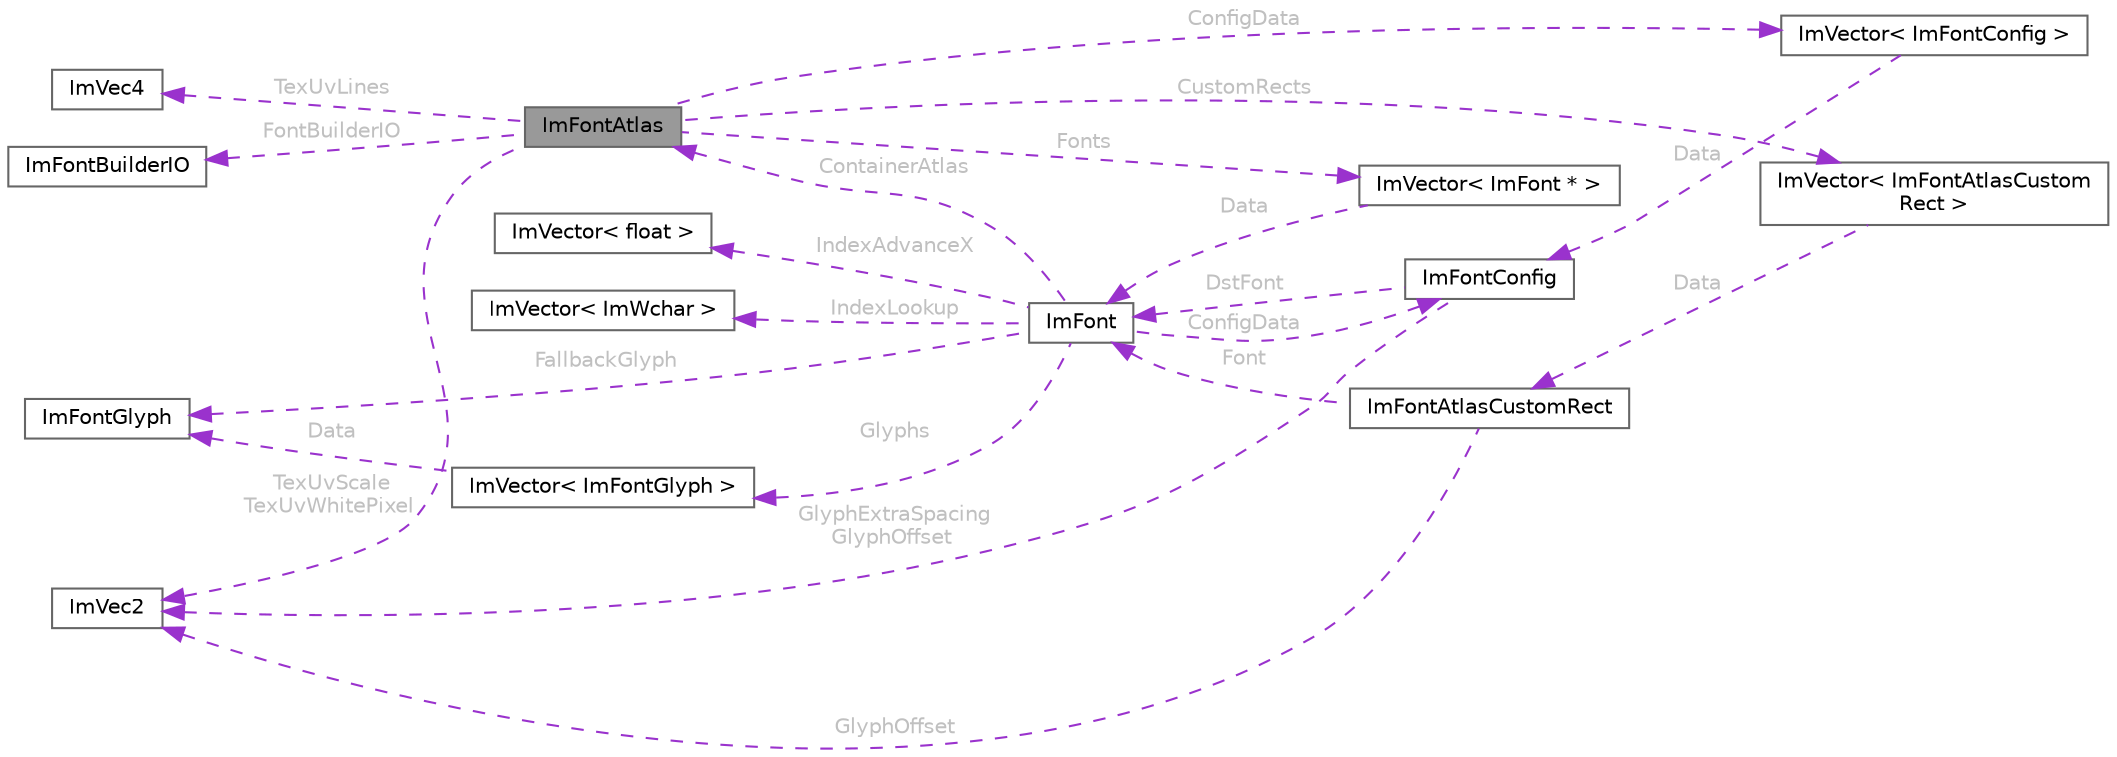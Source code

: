 digraph "ImFontAtlas"
{
 // LATEX_PDF_SIZE
  bgcolor="transparent";
  edge [fontname=Helvetica,fontsize=10,labelfontname=Helvetica,labelfontsize=10];
  node [fontname=Helvetica,fontsize=10,shape=box,height=0.2,width=0.4];
  rankdir="LR";
  Node1 [id="Node000001",label="ImFontAtlas",height=0.2,width=0.4,color="gray40", fillcolor="grey60", style="filled", fontcolor="black",tooltip=" "];
  Node2 -> Node1 [id="edge21_Node000001_Node000002",dir="back",color="darkorchid3",style="dashed",tooltip=" ",label=" TexUvScale\nTexUvWhitePixel",fontcolor="grey" ];
  Node2 [id="Node000002",label="ImVec2",height=0.2,width=0.4,color="gray40", fillcolor="white", style="filled",URL="$structImVec2.html",tooltip=" "];
  Node3 -> Node1 [id="edge22_Node000001_Node000003",dir="back",color="darkorchid3",style="dashed",tooltip=" ",label=" Fonts",fontcolor="grey" ];
  Node3 [id="Node000003",label="ImVector\< ImFont * \>",height=0.2,width=0.4,color="gray40", fillcolor="white", style="filled",URL="$structImVector.html",tooltip=" "];
  Node4 -> Node3 [id="edge23_Node000003_Node000004",dir="back",color="darkorchid3",style="dashed",tooltip=" ",label=" Data",fontcolor="grey" ];
  Node4 [id="Node000004",label="ImFont",height=0.2,width=0.4,color="gray40", fillcolor="white", style="filled",URL="$structImFont.html",tooltip=" "];
  Node5 -> Node4 [id="edge24_Node000004_Node000005",dir="back",color="darkorchid3",style="dashed",tooltip=" ",label=" IndexAdvanceX",fontcolor="grey" ];
  Node5 [id="Node000005",label="ImVector\< float \>",height=0.2,width=0.4,color="gray40", fillcolor="white", style="filled",URL="$structImVector.html",tooltip=" "];
  Node6 -> Node4 [id="edge25_Node000004_Node000006",dir="back",color="darkorchid3",style="dashed",tooltip=" ",label=" IndexLookup",fontcolor="grey" ];
  Node6 [id="Node000006",label="ImVector\< ImWchar \>",height=0.2,width=0.4,color="gray40", fillcolor="white", style="filled",URL="$structImVector.html",tooltip=" "];
  Node7 -> Node4 [id="edge26_Node000004_Node000007",dir="back",color="darkorchid3",style="dashed",tooltip=" ",label=" Glyphs",fontcolor="grey" ];
  Node7 [id="Node000007",label="ImVector\< ImFontGlyph \>",height=0.2,width=0.4,color="gray40", fillcolor="white", style="filled",URL="$structImVector.html",tooltip=" "];
  Node8 -> Node7 [id="edge27_Node000007_Node000008",dir="back",color="darkorchid3",style="dashed",tooltip=" ",label=" Data",fontcolor="grey" ];
  Node8 [id="Node000008",label="ImFontGlyph",height=0.2,width=0.4,color="gray40", fillcolor="white", style="filled",URL="$structImFontGlyph.html",tooltip=" "];
  Node8 -> Node4 [id="edge28_Node000004_Node000008",dir="back",color="darkorchid3",style="dashed",tooltip=" ",label=" FallbackGlyph",fontcolor="grey" ];
  Node1 -> Node4 [id="edge29_Node000004_Node000001",dir="back",color="darkorchid3",style="dashed",tooltip=" ",label=" ContainerAtlas",fontcolor="grey" ];
  Node9 -> Node4 [id="edge30_Node000004_Node000009",dir="back",color="darkorchid3",style="dashed",tooltip=" ",label=" ConfigData",fontcolor="grey" ];
  Node9 [id="Node000009",label="ImFontConfig",height=0.2,width=0.4,color="gray40", fillcolor="white", style="filled",URL="$structImFontConfig.html",tooltip=" "];
  Node2 -> Node9 [id="edge31_Node000009_Node000002",dir="back",color="darkorchid3",style="dashed",tooltip=" ",label=" GlyphExtraSpacing\nGlyphOffset",fontcolor="grey" ];
  Node4 -> Node9 [id="edge32_Node000009_Node000004",dir="back",color="darkorchid3",style="dashed",tooltip=" ",label=" DstFont",fontcolor="grey" ];
  Node10 -> Node1 [id="edge33_Node000001_Node000010",dir="back",color="darkorchid3",style="dashed",tooltip=" ",label=" CustomRects",fontcolor="grey" ];
  Node10 [id="Node000010",label="ImVector\< ImFontAtlasCustom\lRect \>",height=0.2,width=0.4,color="gray40", fillcolor="white", style="filled",URL="$structImVector.html",tooltip=" "];
  Node11 -> Node10 [id="edge34_Node000010_Node000011",dir="back",color="darkorchid3",style="dashed",tooltip=" ",label=" Data",fontcolor="grey" ];
  Node11 [id="Node000011",label="ImFontAtlasCustomRect",height=0.2,width=0.4,color="gray40", fillcolor="white", style="filled",URL="$structImFontAtlasCustomRect.html",tooltip=" "];
  Node2 -> Node11 [id="edge35_Node000011_Node000002",dir="back",color="darkorchid3",style="dashed",tooltip=" ",label=" GlyphOffset",fontcolor="grey" ];
  Node4 -> Node11 [id="edge36_Node000011_Node000004",dir="back",color="darkorchid3",style="dashed",tooltip=" ",label=" Font",fontcolor="grey" ];
  Node12 -> Node1 [id="edge37_Node000001_Node000012",dir="back",color="darkorchid3",style="dashed",tooltip=" ",label=" ConfigData",fontcolor="grey" ];
  Node12 [id="Node000012",label="ImVector\< ImFontConfig \>",height=0.2,width=0.4,color="gray40", fillcolor="white", style="filled",URL="$structImVector.html",tooltip=" "];
  Node9 -> Node12 [id="edge38_Node000012_Node000009",dir="back",color="darkorchid3",style="dashed",tooltip=" ",label=" Data",fontcolor="grey" ];
  Node13 -> Node1 [id="edge39_Node000001_Node000013",dir="back",color="darkorchid3",style="dashed",tooltip=" ",label=" TexUvLines",fontcolor="grey" ];
  Node13 [id="Node000013",label="ImVec4",height=0.2,width=0.4,color="gray40", fillcolor="white", style="filled",URL="$structImVec4.html",tooltip=" "];
  Node14 -> Node1 [id="edge40_Node000001_Node000014",dir="back",color="darkorchid3",style="dashed",tooltip=" ",label=" FontBuilderIO",fontcolor="grey" ];
  Node14 [id="Node000014",label="ImFontBuilderIO",height=0.2,width=0.4,color="gray40", fillcolor="white", style="filled",URL="$structImFontBuilderIO.html",tooltip=" "];
}
